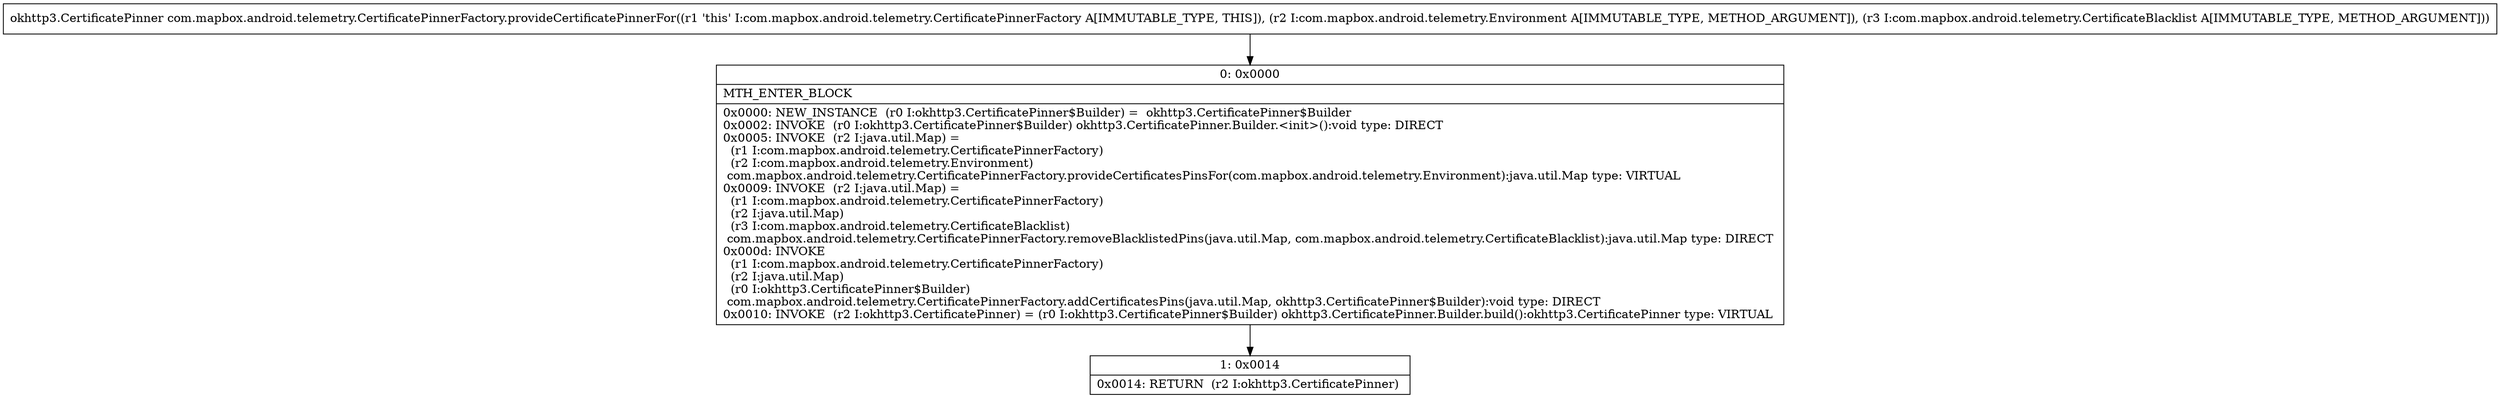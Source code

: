 digraph "CFG forcom.mapbox.android.telemetry.CertificatePinnerFactory.provideCertificatePinnerFor(Lcom\/mapbox\/android\/telemetry\/Environment;Lcom\/mapbox\/android\/telemetry\/CertificateBlacklist;)Lokhttp3\/CertificatePinner;" {
Node_0 [shape=record,label="{0\:\ 0x0000|MTH_ENTER_BLOCK\l|0x0000: NEW_INSTANCE  (r0 I:okhttp3.CertificatePinner$Builder) =  okhttp3.CertificatePinner$Builder \l0x0002: INVOKE  (r0 I:okhttp3.CertificatePinner$Builder) okhttp3.CertificatePinner.Builder.\<init\>():void type: DIRECT \l0x0005: INVOKE  (r2 I:java.util.Map) = \l  (r1 I:com.mapbox.android.telemetry.CertificatePinnerFactory)\l  (r2 I:com.mapbox.android.telemetry.Environment)\l com.mapbox.android.telemetry.CertificatePinnerFactory.provideCertificatesPinsFor(com.mapbox.android.telemetry.Environment):java.util.Map type: VIRTUAL \l0x0009: INVOKE  (r2 I:java.util.Map) = \l  (r1 I:com.mapbox.android.telemetry.CertificatePinnerFactory)\l  (r2 I:java.util.Map)\l  (r3 I:com.mapbox.android.telemetry.CertificateBlacklist)\l com.mapbox.android.telemetry.CertificatePinnerFactory.removeBlacklistedPins(java.util.Map, com.mapbox.android.telemetry.CertificateBlacklist):java.util.Map type: DIRECT \l0x000d: INVOKE  \l  (r1 I:com.mapbox.android.telemetry.CertificatePinnerFactory)\l  (r2 I:java.util.Map)\l  (r0 I:okhttp3.CertificatePinner$Builder)\l com.mapbox.android.telemetry.CertificatePinnerFactory.addCertificatesPins(java.util.Map, okhttp3.CertificatePinner$Builder):void type: DIRECT \l0x0010: INVOKE  (r2 I:okhttp3.CertificatePinner) = (r0 I:okhttp3.CertificatePinner$Builder) okhttp3.CertificatePinner.Builder.build():okhttp3.CertificatePinner type: VIRTUAL \l}"];
Node_1 [shape=record,label="{1\:\ 0x0014|0x0014: RETURN  (r2 I:okhttp3.CertificatePinner) \l}"];
MethodNode[shape=record,label="{okhttp3.CertificatePinner com.mapbox.android.telemetry.CertificatePinnerFactory.provideCertificatePinnerFor((r1 'this' I:com.mapbox.android.telemetry.CertificatePinnerFactory A[IMMUTABLE_TYPE, THIS]), (r2 I:com.mapbox.android.telemetry.Environment A[IMMUTABLE_TYPE, METHOD_ARGUMENT]), (r3 I:com.mapbox.android.telemetry.CertificateBlacklist A[IMMUTABLE_TYPE, METHOD_ARGUMENT])) }"];
MethodNode -> Node_0;
Node_0 -> Node_1;
}

